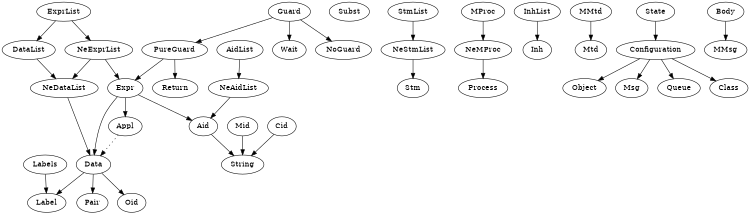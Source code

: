 digraph Sorts {
  size="5,8"
  Expr -> Data -> Oid ;
  Expr -> Appl ;
  Appl -> Data [style=dotted] ; /* for pre-regularity */
  Expr -> Aid -> String ;
  Data -> Label ;
  ExprList -> NeExprList -> Expr ;
  DataList -> NeDataList -> Data ;
  ExprList -> DataList ;
  NeExprList -> NeDataList ;
  AidList -> NeAidList -> Aid ;
  Data -> Pair ;
  Subst ;
  PureGuard -> Return ;
  PureGuard -> Expr ;
  Guard -> PureGuard ;
  Guard -> Wait ;
  Guard -> NoGuard ;
  Mid -> String ;
  Cid -> String ;
  StmList -> NeStmList -> Stm ;
  MProc -> NeMProc -> Process ;
  InhList -> Inh ;
  MMtd -> Mtd ;
  Object ;
  Labels -> Label ;
  Body -> MMsg ;
  Configuration -> Object ;
  Configuration -> Msg ;
  Configuration -> Queue ;
  Configuration -> Class ;
  State -> Configuration ;
}
